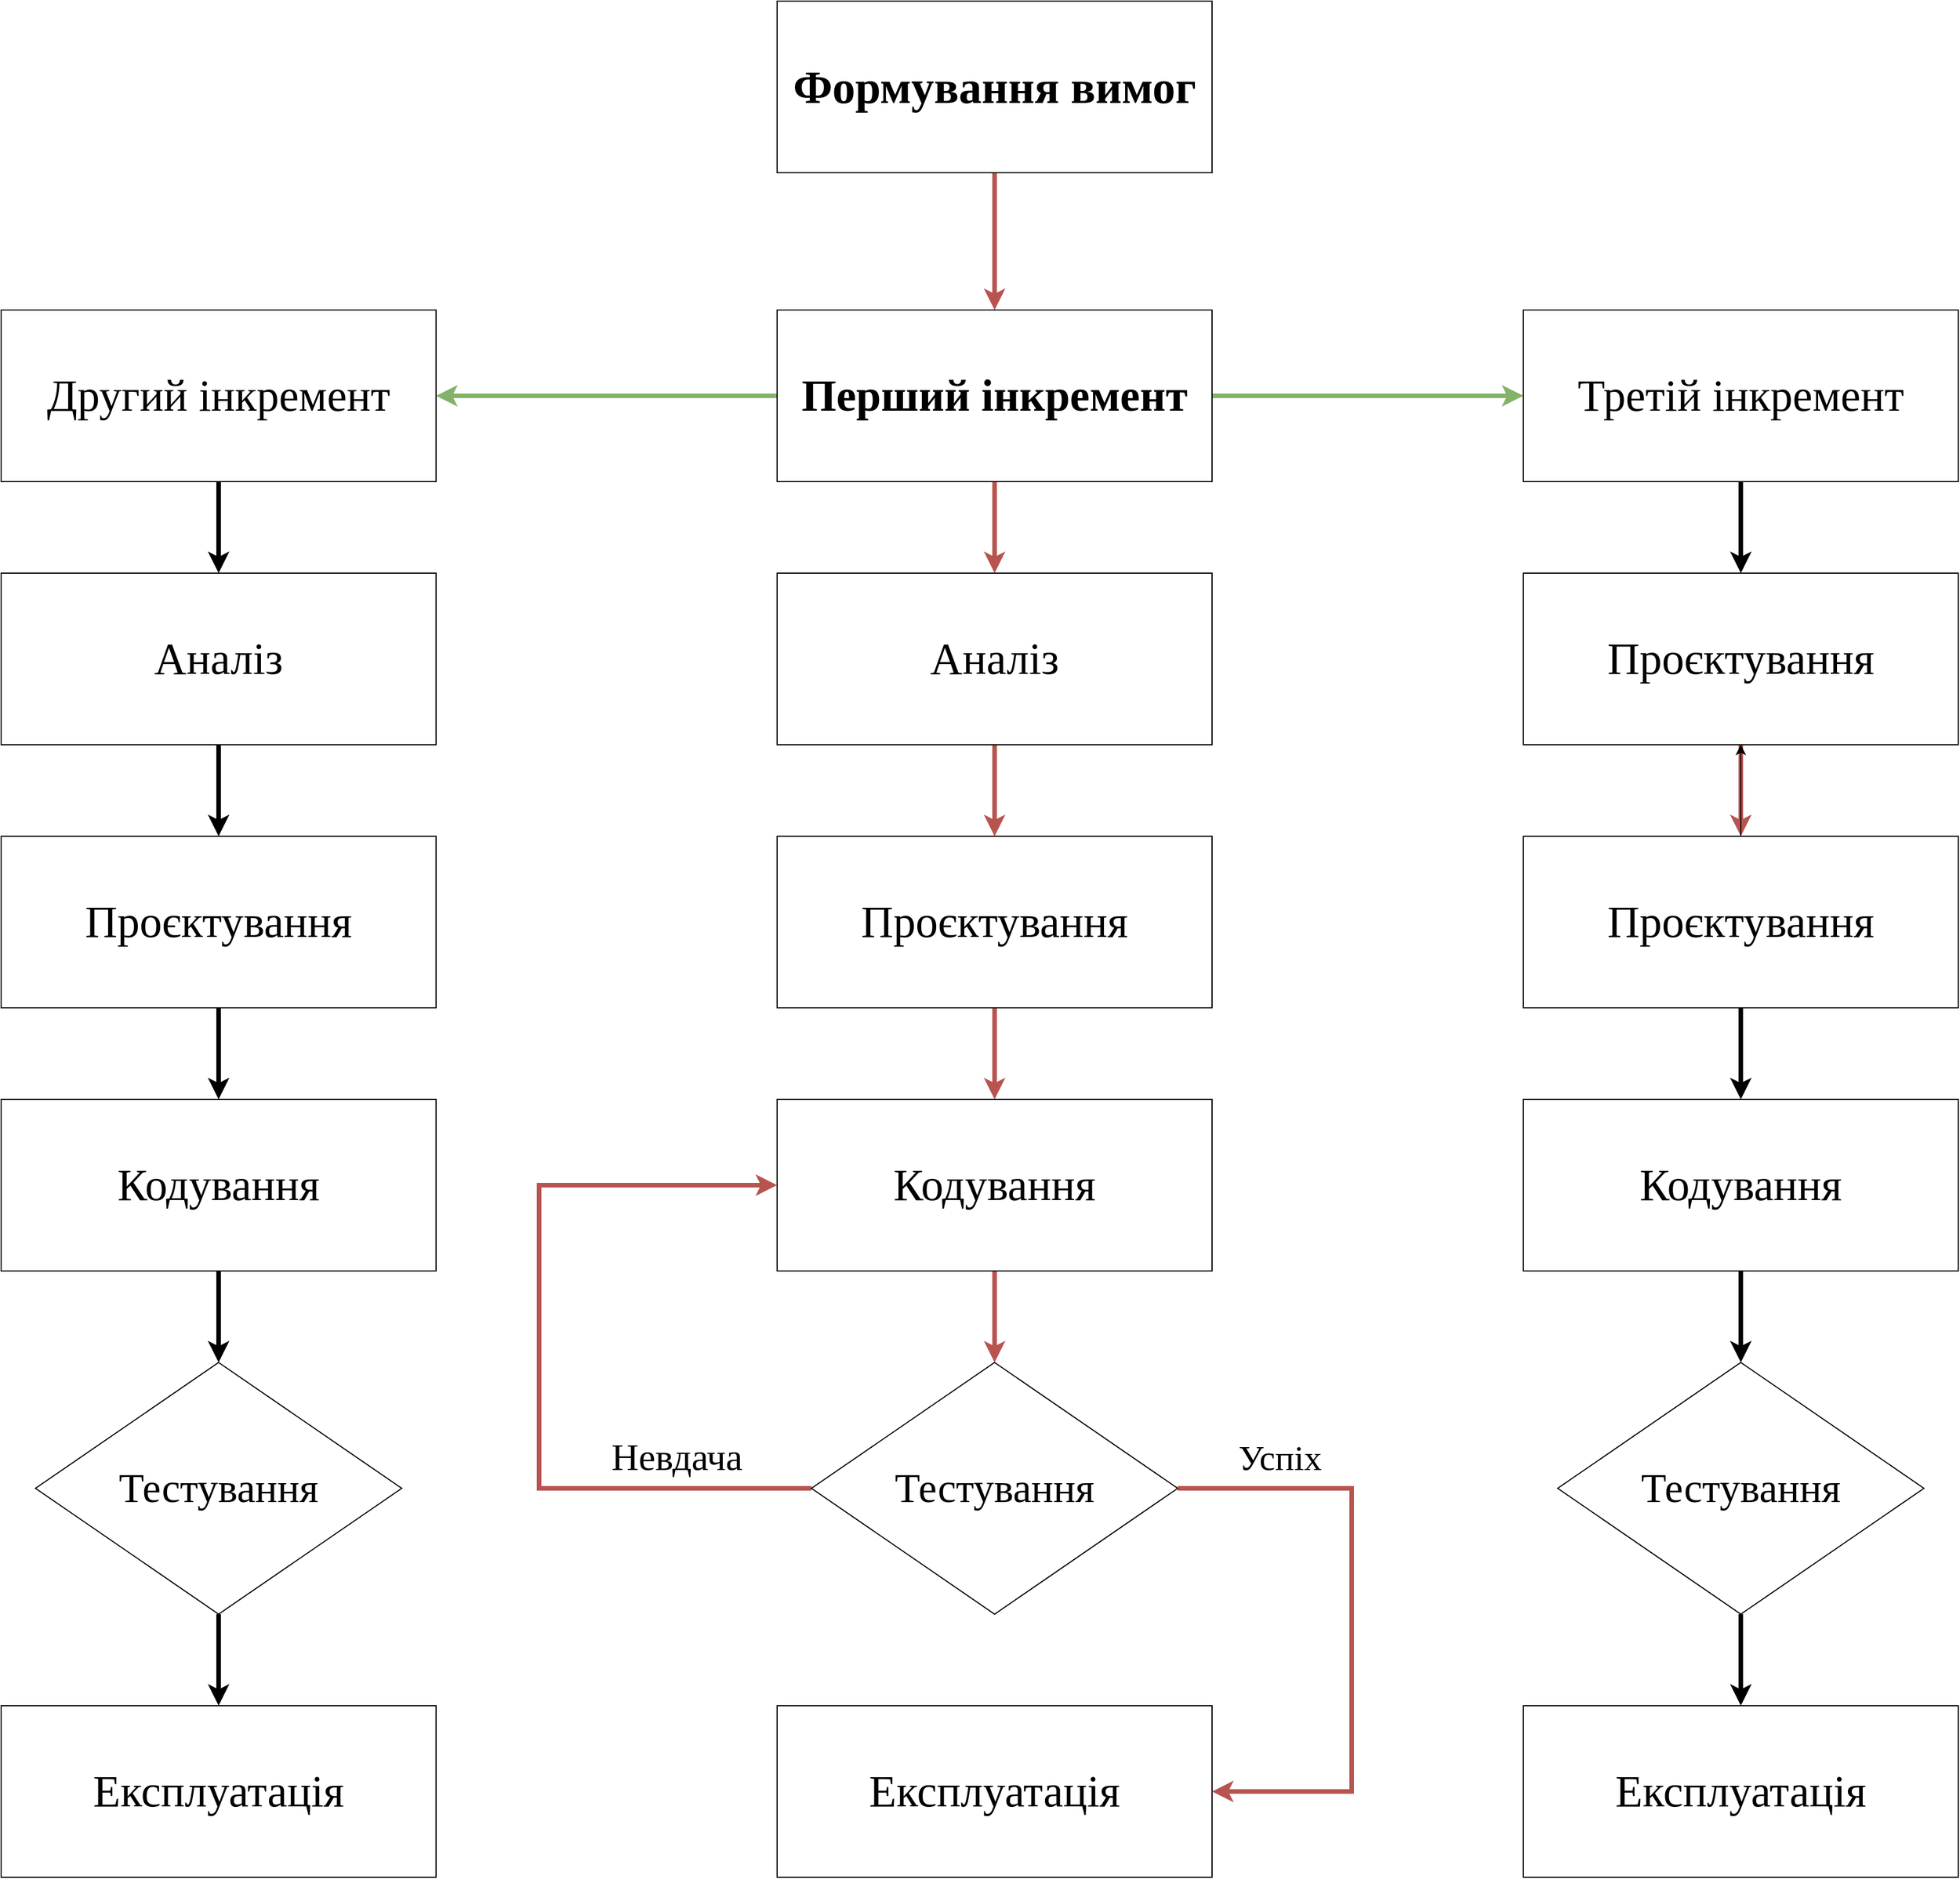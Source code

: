 <mxfile version="24.0.4" type="device">
  <diagram name="Сторінка-1" id="u-erOyzAw-AdUZoEKJVi">
    <mxGraphModel dx="3300" dy="1507" grid="1" gridSize="10" guides="1" tooltips="1" connect="1" arrows="1" fold="1" page="1" pageScale="1" pageWidth="2336" pageHeight="1654" math="0" shadow="0">
      <root>
        <mxCell id="0" />
        <mxCell id="1" parent="0" />
        <mxCell id="d8pbvXpJQmF01_iz9o_H-11" style="edgeStyle=orthogonalEdgeStyle;rounded=0;orthogonalLoop=1;jettySize=auto;html=1;entryX=0.5;entryY=0;entryDx=0;entryDy=0;strokeWidth=4;fillColor=#f8cecc;strokeColor=#b85450;" parent="1" source="d8pbvXpJQmF01_iz9o_H-2" target="d8pbvXpJQmF01_iz9o_H-3" edge="1">
          <mxGeometry relative="1" as="geometry" />
        </mxCell>
        <mxCell id="d8pbvXpJQmF01_iz9o_H-2" value="&lt;font face=&quot;Times New Roman&quot; style=&quot;font-size: 40px;&quot;&gt;&lt;b&gt;Формування вимог&lt;/b&gt;&lt;/font&gt;" style="rounded=0;whiteSpace=wrap;html=1;" parent="1" vertex="1">
          <mxGeometry x="998" y="7" width="380" height="150" as="geometry" />
        </mxCell>
        <mxCell id="d8pbvXpJQmF01_iz9o_H-13" style="edgeStyle=orthogonalEdgeStyle;rounded=0;orthogonalLoop=1;jettySize=auto;html=1;strokeWidth=4;fillColor=#f8cecc;strokeColor=#b85450;" parent="1" source="d8pbvXpJQmF01_iz9o_H-3" target="d8pbvXpJQmF01_iz9o_H-9" edge="1">
          <mxGeometry relative="1" as="geometry" />
        </mxCell>
        <mxCell id="d8pbvXpJQmF01_iz9o_H-58" style="edgeStyle=orthogonalEdgeStyle;rounded=0;orthogonalLoop=1;jettySize=auto;html=1;entryX=1;entryY=0.5;entryDx=0;entryDy=0;strokeWidth=4;fillColor=#d5e8d4;strokeColor=#82b366;" parent="1" source="d8pbvXpJQmF01_iz9o_H-3" target="d8pbvXpJQmF01_iz9o_H-30" edge="1">
          <mxGeometry relative="1" as="geometry" />
        </mxCell>
        <mxCell id="d8pbvXpJQmF01_iz9o_H-59" style="edgeStyle=orthogonalEdgeStyle;rounded=0;orthogonalLoop=1;jettySize=auto;html=1;entryX=0;entryY=0.5;entryDx=0;entryDy=0;strokeWidth=4;fillColor=#d5e8d4;strokeColor=#82b366;" parent="1" source="d8pbvXpJQmF01_iz9o_H-3" target="d8pbvXpJQmF01_iz9o_H-40" edge="1">
          <mxGeometry relative="1" as="geometry" />
        </mxCell>
        <mxCell id="d8pbvXpJQmF01_iz9o_H-3" value="&lt;font face=&quot;Times New Roman&quot; style=&quot;font-size: 39px;&quot;&gt;&lt;b&gt;Перший інкремент&lt;/b&gt;&lt;/font&gt;" style="rounded=0;whiteSpace=wrap;html=1;" parent="1" vertex="1">
          <mxGeometry x="998" y="277" width="380" height="150" as="geometry" />
        </mxCell>
        <mxCell id="d8pbvXpJQmF01_iz9o_H-8" value="&lt;span style=&quot;font-family: &amp;quot;Times New Roman&amp;quot;; font-size: 39px;&quot;&gt;Експлуатація&lt;/span&gt;" style="rounded=0;whiteSpace=wrap;html=1;" parent="1" vertex="1">
          <mxGeometry x="998" y="1497" width="380" height="150" as="geometry" />
        </mxCell>
        <mxCell id="d8pbvXpJQmF01_iz9o_H-23" style="edgeStyle=orthogonalEdgeStyle;rounded=0;orthogonalLoop=1;jettySize=auto;html=1;strokeWidth=4;fillColor=#f8cecc;strokeColor=#b85450;" parent="1" source="d8pbvXpJQmF01_iz9o_H-9" edge="1">
          <mxGeometry relative="1" as="geometry">
            <mxPoint x="1188" y="737" as="targetPoint" />
          </mxGeometry>
        </mxCell>
        <mxCell id="d8pbvXpJQmF01_iz9o_H-9" value="&lt;font style=&quot;font-size: 39px;&quot; face=&quot;Times New Roman&quot;&gt;Аналіз&lt;/font&gt;" style="rounded=0;whiteSpace=wrap;html=1;" parent="1" vertex="1">
          <mxGeometry x="998" y="507" width="380" height="150" as="geometry" />
        </mxCell>
        <mxCell id="d8pbvXpJQmF01_iz9o_H-24" style="edgeStyle=orthogonalEdgeStyle;rounded=0;orthogonalLoop=1;jettySize=auto;html=1;strokeWidth=4;fillColor=#f8cecc;strokeColor=#b85450;" parent="1" source="d8pbvXpJQmF01_iz9o_H-25" target="d8pbvXpJQmF01_iz9o_H-27" edge="1">
          <mxGeometry relative="1" as="geometry" />
        </mxCell>
        <mxCell id="d8pbvXpJQmF01_iz9o_H-25" value="&lt;font face=&quot;Times New Roman&quot; style=&quot;font-size: 39px;&quot;&gt;Проєктування&lt;/font&gt;" style="rounded=0;whiteSpace=wrap;html=1;" parent="1" vertex="1">
          <mxGeometry x="998" y="737" width="380" height="150" as="geometry" />
        </mxCell>
        <mxCell id="d8pbvXpJQmF01_iz9o_H-26" style="edgeStyle=orthogonalEdgeStyle;rounded=0;orthogonalLoop=1;jettySize=auto;html=1;strokeWidth=4;fillColor=#f8cecc;strokeColor=#b85450;" parent="1" source="d8pbvXpJQmF01_iz9o_H-27" edge="1">
          <mxGeometry relative="1" as="geometry">
            <mxPoint x="1188" y="1197" as="targetPoint" />
          </mxGeometry>
        </mxCell>
        <mxCell id="d8pbvXpJQmF01_iz9o_H-27" value="&lt;span style=&quot;font-family: &amp;quot;Times New Roman&amp;quot;; font-size: 39px;&quot;&gt;Кодування&lt;/span&gt;" style="rounded=0;whiteSpace=wrap;html=1;" parent="1" vertex="1">
          <mxGeometry x="998" y="967" width="380" height="150" as="geometry" />
        </mxCell>
        <mxCell id="d8pbvXpJQmF01_iz9o_H-53" style="edgeStyle=orthogonalEdgeStyle;rounded=0;orthogonalLoop=1;jettySize=auto;html=1;entryX=0;entryY=0.5;entryDx=0;entryDy=0;strokeWidth=4;fillColor=#f8cecc;strokeColor=#b85450;" parent="1" source="d8pbvXpJQmF01_iz9o_H-28" target="d8pbvXpJQmF01_iz9o_H-27" edge="1">
          <mxGeometry relative="1" as="geometry">
            <Array as="points">
              <mxPoint x="790" y="1307" />
              <mxPoint x="790" y="1042" />
            </Array>
          </mxGeometry>
        </mxCell>
        <mxCell id="d8pbvXpJQmF01_iz9o_H-54" style="edgeStyle=orthogonalEdgeStyle;rounded=0;orthogonalLoop=1;jettySize=auto;html=1;entryX=1;entryY=0.5;entryDx=0;entryDy=0;strokeWidth=4;fillColor=#f8cecc;strokeColor=#b85450;" parent="1" source="d8pbvXpJQmF01_iz9o_H-28" target="d8pbvXpJQmF01_iz9o_H-8" edge="1">
          <mxGeometry relative="1" as="geometry">
            <Array as="points">
              <mxPoint x="1500" y="1307" />
              <mxPoint x="1500" y="1572" />
            </Array>
          </mxGeometry>
        </mxCell>
        <mxCell id="d8pbvXpJQmF01_iz9o_H-55" value="&lt;font face=&quot;Times New Roman&quot; style=&quot;font-size: 31px;&quot;&gt;Успіх&lt;/font&gt;" style="edgeLabel;html=1;align=center;verticalAlign=middle;resizable=0;points=[];labelBackgroundColor=none;fontSize=31;" parent="d8pbvXpJQmF01_iz9o_H-54" vertex="1" connectable="0">
          <mxGeometry x="-0.675" y="18" relative="1" as="geometry">
            <mxPoint x="1" y="-9" as="offset" />
          </mxGeometry>
        </mxCell>
        <mxCell id="d8pbvXpJQmF01_iz9o_H-28" value="&lt;font style=&quot;font-size: 36px;&quot; face=&quot;Times New Roman&quot;&gt;Тестування&lt;/font&gt;" style="rhombus;whiteSpace=wrap;html=1;" parent="1" vertex="1">
          <mxGeometry x="1028" y="1197" width="320" height="220" as="geometry" />
        </mxCell>
        <mxCell id="d8pbvXpJQmF01_iz9o_H-29" style="edgeStyle=orthogonalEdgeStyle;rounded=0;orthogonalLoop=1;jettySize=auto;html=1;strokeWidth=4;" parent="1" source="d8pbvXpJQmF01_iz9o_H-30" target="d8pbvXpJQmF01_iz9o_H-33" edge="1">
          <mxGeometry relative="1" as="geometry" />
        </mxCell>
        <mxCell id="d8pbvXpJQmF01_iz9o_H-30" value="&lt;font face=&quot;Times New Roman&quot; style=&quot;font-size: 39px;&quot;&gt;Другий інкремент&lt;/font&gt;" style="rounded=0;whiteSpace=wrap;html=1;" parent="1" vertex="1">
          <mxGeometry x="320" y="277" width="380" height="150" as="geometry" />
        </mxCell>
        <mxCell id="d8pbvXpJQmF01_iz9o_H-31" value="&lt;span style=&quot;font-family: &amp;quot;Times New Roman&amp;quot;; font-size: 39px;&quot;&gt;Експлуатація&lt;/span&gt;" style="rounded=0;whiteSpace=wrap;html=1;" parent="1" vertex="1">
          <mxGeometry x="320" y="1497" width="380" height="150" as="geometry" />
        </mxCell>
        <mxCell id="d8pbvXpJQmF01_iz9o_H-32" style="edgeStyle=orthogonalEdgeStyle;rounded=0;orthogonalLoop=1;jettySize=auto;html=1;strokeWidth=4;" parent="1" source="d8pbvXpJQmF01_iz9o_H-33" edge="1">
          <mxGeometry relative="1" as="geometry">
            <mxPoint x="510" y="737" as="targetPoint" />
          </mxGeometry>
        </mxCell>
        <mxCell id="d8pbvXpJQmF01_iz9o_H-33" value="&lt;font style=&quot;font-size: 39px;&quot; face=&quot;Times New Roman&quot;&gt;Аналіз&lt;/font&gt;" style="rounded=0;whiteSpace=wrap;html=1;" parent="1" vertex="1">
          <mxGeometry x="320" y="507" width="380" height="150" as="geometry" />
        </mxCell>
        <mxCell id="d8pbvXpJQmF01_iz9o_H-34" style="edgeStyle=orthogonalEdgeStyle;rounded=0;orthogonalLoop=1;jettySize=auto;html=1;strokeWidth=4;" parent="1" source="d8pbvXpJQmF01_iz9o_H-35" target="d8pbvXpJQmF01_iz9o_H-37" edge="1">
          <mxGeometry relative="1" as="geometry" />
        </mxCell>
        <mxCell id="d8pbvXpJQmF01_iz9o_H-35" value="&lt;font face=&quot;Times New Roman&quot; style=&quot;font-size: 39px;&quot;&gt;Проєктування&lt;/font&gt;" style="rounded=0;whiteSpace=wrap;html=1;" parent="1" vertex="1">
          <mxGeometry x="320" y="737" width="380" height="150" as="geometry" />
        </mxCell>
        <mxCell id="d8pbvXpJQmF01_iz9o_H-36" style="edgeStyle=orthogonalEdgeStyle;rounded=0;orthogonalLoop=1;jettySize=auto;html=1;strokeWidth=4;" parent="1" source="d8pbvXpJQmF01_iz9o_H-37" edge="1">
          <mxGeometry relative="1" as="geometry">
            <mxPoint x="510" y="1197" as="targetPoint" />
          </mxGeometry>
        </mxCell>
        <mxCell id="d8pbvXpJQmF01_iz9o_H-37" value="&lt;span style=&quot;font-family: &amp;quot;Times New Roman&amp;quot;; font-size: 39px;&quot;&gt;Кодування&lt;/span&gt;" style="rounded=0;whiteSpace=wrap;html=1;" parent="1" vertex="1">
          <mxGeometry x="320" y="967" width="380" height="150" as="geometry" />
        </mxCell>
        <mxCell id="d8pbvXpJQmF01_iz9o_H-49" value="" style="edgeStyle=orthogonalEdgeStyle;rounded=0;orthogonalLoop=1;jettySize=auto;html=1;strokeWidth=4;" parent="1" source="d8pbvXpJQmF01_iz9o_H-38" target="d8pbvXpJQmF01_iz9o_H-31" edge="1">
          <mxGeometry relative="1" as="geometry" />
        </mxCell>
        <mxCell id="d8pbvXpJQmF01_iz9o_H-38" value="&lt;font style=&quot;font-size: 36px;&quot; face=&quot;Times New Roman&quot;&gt;Тестування&lt;/font&gt;" style="rhombus;whiteSpace=wrap;html=1;" parent="1" vertex="1">
          <mxGeometry x="350" y="1197" width="320" height="220" as="geometry" />
        </mxCell>
        <mxCell id="d8pbvXpJQmF01_iz9o_H-39" style="edgeStyle=orthogonalEdgeStyle;rounded=0;orthogonalLoop=1;jettySize=auto;html=1;strokeWidth=4;" parent="1" source="d8pbvXpJQmF01_iz9o_H-40" target="d8pbvXpJQmF01_iz9o_H-43" edge="1">
          <mxGeometry relative="1" as="geometry" />
        </mxCell>
        <mxCell id="d8pbvXpJQmF01_iz9o_H-40" value="&lt;font face=&quot;Times New Roman&quot; style=&quot;font-size: 39px;&quot;&gt;Третій інкремент&lt;/font&gt;" style="rounded=0;whiteSpace=wrap;html=1;" parent="1" vertex="1">
          <mxGeometry x="1650" y="277" width="380" height="150" as="geometry" />
        </mxCell>
        <mxCell id="d8pbvXpJQmF01_iz9o_H-41" value="&lt;span style=&quot;font-family: &amp;quot;Times New Roman&amp;quot;; font-size: 39px;&quot;&gt;Експлуатація&lt;/span&gt;" style="rounded=0;whiteSpace=wrap;html=1;" parent="1" vertex="1">
          <mxGeometry x="1650" y="1497" width="380" height="150" as="geometry" />
        </mxCell>
        <mxCell id="d8pbvXpJQmF01_iz9o_H-42" style="edgeStyle=orthogonalEdgeStyle;rounded=0;orthogonalLoop=1;jettySize=auto;html=1;strokeWidth=4;fillColor=#f8cecc;strokeColor=#b85450;" parent="1" source="d8pbvXpJQmF01_iz9o_H-43" edge="1">
          <mxGeometry relative="1" as="geometry">
            <mxPoint x="1840" y="737" as="targetPoint" />
          </mxGeometry>
        </mxCell>
        <mxCell id="d8pbvXpJQmF01_iz9o_H-43" value="&lt;font style=&quot;font-size: 39px;&quot; face=&quot;Times New Roman&quot;&gt;Аналіз&lt;/font&gt;" style="rounded=0;whiteSpace=wrap;html=1;" parent="1" vertex="1">
          <mxGeometry x="1650" y="507" width="380" height="150" as="geometry" />
        </mxCell>
        <mxCell id="d8pbvXpJQmF01_iz9o_H-44" style="edgeStyle=orthogonalEdgeStyle;rounded=0;orthogonalLoop=1;jettySize=auto;html=1;strokeWidth=4;" parent="1" source="d8pbvXpJQmF01_iz9o_H-45" target="d8pbvXpJQmF01_iz9o_H-47" edge="1">
          <mxGeometry relative="1" as="geometry" />
        </mxCell>
        <mxCell id="d8pbvXpJQmF01_iz9o_H-51" value="" style="edgeStyle=orthogonalEdgeStyle;rounded=0;orthogonalLoop=1;jettySize=auto;html=1;" parent="1" source="d8pbvXpJQmF01_iz9o_H-45" target="d8pbvXpJQmF01_iz9o_H-50" edge="1">
          <mxGeometry relative="1" as="geometry" />
        </mxCell>
        <mxCell id="d8pbvXpJQmF01_iz9o_H-45" value="&lt;font face=&quot;Times New Roman&quot; style=&quot;font-size: 39px;&quot;&gt;Проєктування&lt;/font&gt;" style="rounded=0;whiteSpace=wrap;html=1;" parent="1" vertex="1">
          <mxGeometry x="1650" y="737" width="380" height="150" as="geometry" />
        </mxCell>
        <mxCell id="d8pbvXpJQmF01_iz9o_H-46" style="edgeStyle=orthogonalEdgeStyle;rounded=0;orthogonalLoop=1;jettySize=auto;html=1;strokeWidth=4;" parent="1" source="d8pbvXpJQmF01_iz9o_H-47" edge="1">
          <mxGeometry relative="1" as="geometry">
            <mxPoint x="1840" y="1197" as="targetPoint" />
          </mxGeometry>
        </mxCell>
        <mxCell id="d8pbvXpJQmF01_iz9o_H-47" value="&lt;span style=&quot;font-family: &amp;quot;Times New Roman&amp;quot;; font-size: 39px;&quot;&gt;Кодування&lt;/span&gt;" style="rounded=0;whiteSpace=wrap;html=1;" parent="1" vertex="1">
          <mxGeometry x="1650" y="967" width="380" height="150" as="geometry" />
        </mxCell>
        <mxCell id="d8pbvXpJQmF01_iz9o_H-52" value="" style="edgeStyle=orthogonalEdgeStyle;rounded=0;orthogonalLoop=1;jettySize=auto;html=1;strokeWidth=4;" parent="1" source="d8pbvXpJQmF01_iz9o_H-48" target="d8pbvXpJQmF01_iz9o_H-41" edge="1">
          <mxGeometry relative="1" as="geometry" />
        </mxCell>
        <mxCell id="d8pbvXpJQmF01_iz9o_H-48" value="&lt;font style=&quot;font-size: 36px;&quot; face=&quot;Times New Roman&quot;&gt;Тестування&lt;/font&gt;" style="rhombus;whiteSpace=wrap;html=1;" parent="1" vertex="1">
          <mxGeometry x="1680" y="1197" width="320" height="220" as="geometry" />
        </mxCell>
        <mxCell id="d8pbvXpJQmF01_iz9o_H-50" value="&lt;font face=&quot;Times New Roman&quot; style=&quot;font-size: 39px;&quot;&gt;Проєктування&lt;/font&gt;" style="rounded=0;whiteSpace=wrap;html=1;" parent="1" vertex="1">
          <mxGeometry x="1650" y="507" width="380" height="150" as="geometry" />
        </mxCell>
        <mxCell id="d8pbvXpJQmF01_iz9o_H-57" value="&lt;font style=&quot;font-size: 33px;&quot; face=&quot;Times New Roman&quot;&gt;Невдача&lt;/font&gt;" style="text;html=1;align=center;verticalAlign=middle;resizable=0;points=[];autosize=1;strokeColor=none;fillColor=none;strokeWidth=5;" parent="1" vertex="1">
          <mxGeometry x="840" y="1255" width="140" height="50" as="geometry" />
        </mxCell>
      </root>
    </mxGraphModel>
  </diagram>
</mxfile>
